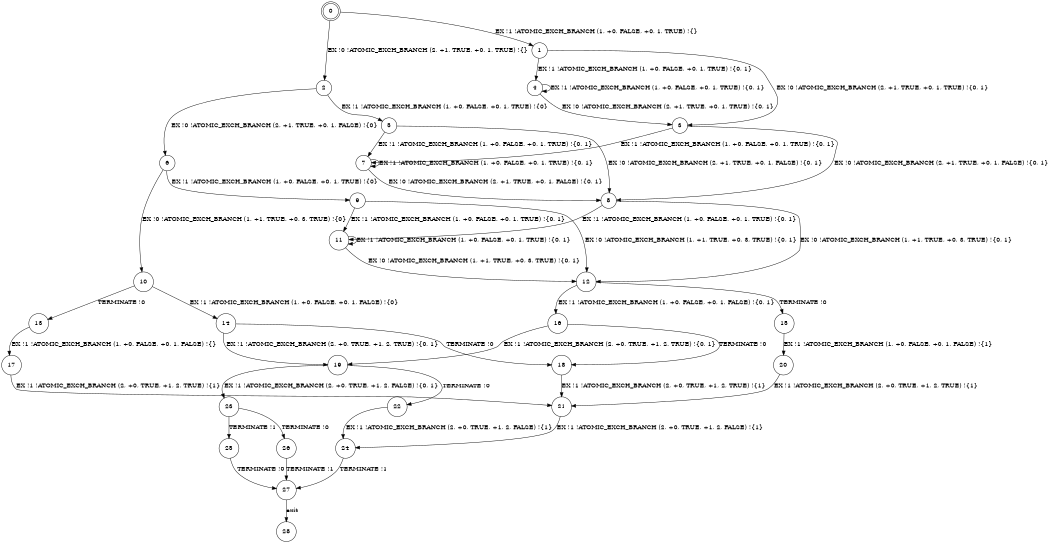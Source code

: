 digraph BCG {
size = "7, 10.5";
center = TRUE;
node [shape = circle];
0 [peripheries = 2];
0 -> 1 [label = "EX !1 !ATOMIC_EXCH_BRANCH (1, +0, FALSE, +0, 1, TRUE) !{}"];
0 -> 2 [label = "EX !0 !ATOMIC_EXCH_BRANCH (2, +1, TRUE, +0, 1, TRUE) !{}"];
1 -> 3 [label = "EX !0 !ATOMIC_EXCH_BRANCH (2, +1, TRUE, +0, 1, TRUE) !{0, 1}"];
1 -> 4 [label = "EX !1 !ATOMIC_EXCH_BRANCH (1, +0, FALSE, +0, 1, TRUE) !{0, 1}"];
2 -> 5 [label = "EX !1 !ATOMIC_EXCH_BRANCH (1, +0, FALSE, +0, 1, TRUE) !{0}"];
2 -> 6 [label = "EX !0 !ATOMIC_EXCH_BRANCH (2, +1, TRUE, +0, 1, FALSE) !{0}"];
3 -> 7 [label = "EX !1 !ATOMIC_EXCH_BRANCH (1, +0, FALSE, +0, 1, TRUE) !{0, 1}"];
3 -> 8 [label = "EX !0 !ATOMIC_EXCH_BRANCH (2, +1, TRUE, +0, 1, FALSE) !{0, 1}"];
4 -> 3 [label = "EX !0 !ATOMIC_EXCH_BRANCH (2, +1, TRUE, +0, 1, TRUE) !{0, 1}"];
4 -> 4 [label = "EX !1 !ATOMIC_EXCH_BRANCH (1, +0, FALSE, +0, 1, TRUE) !{0, 1}"];
5 -> 7 [label = "EX !1 !ATOMIC_EXCH_BRANCH (1, +0, FALSE, +0, 1, TRUE) !{0, 1}"];
5 -> 8 [label = "EX !0 !ATOMIC_EXCH_BRANCH (2, +1, TRUE, +0, 1, FALSE) !{0, 1}"];
6 -> 9 [label = "EX !1 !ATOMIC_EXCH_BRANCH (1, +0, FALSE, +0, 1, TRUE) !{0}"];
6 -> 10 [label = "EX !0 !ATOMIC_EXCH_BRANCH (1, +1, TRUE, +0, 3, TRUE) !{0}"];
7 -> 7 [label = "EX !1 !ATOMIC_EXCH_BRANCH (1, +0, FALSE, +0, 1, TRUE) !{0, 1}"];
7 -> 8 [label = "EX !0 !ATOMIC_EXCH_BRANCH (2, +1, TRUE, +0, 1, FALSE) !{0, 1}"];
8 -> 11 [label = "EX !1 !ATOMIC_EXCH_BRANCH (1, +0, FALSE, +0, 1, TRUE) !{0, 1}"];
8 -> 12 [label = "EX !0 !ATOMIC_EXCH_BRANCH (1, +1, TRUE, +0, 3, TRUE) !{0, 1}"];
9 -> 11 [label = "EX !1 !ATOMIC_EXCH_BRANCH (1, +0, FALSE, +0, 1, TRUE) !{0, 1}"];
9 -> 12 [label = "EX !0 !ATOMIC_EXCH_BRANCH (1, +1, TRUE, +0, 3, TRUE) !{0, 1}"];
10 -> 13 [label = "TERMINATE !0"];
10 -> 14 [label = "EX !1 !ATOMIC_EXCH_BRANCH (1, +0, FALSE, +0, 1, FALSE) !{0}"];
11 -> 11 [label = "EX !1 !ATOMIC_EXCH_BRANCH (1, +0, FALSE, +0, 1, TRUE) !{0, 1}"];
11 -> 12 [label = "EX !0 !ATOMIC_EXCH_BRANCH (1, +1, TRUE, +0, 3, TRUE) !{0, 1}"];
12 -> 15 [label = "TERMINATE !0"];
12 -> 16 [label = "EX !1 !ATOMIC_EXCH_BRANCH (1, +0, FALSE, +0, 1, FALSE) !{0, 1}"];
13 -> 17 [label = "EX !1 !ATOMIC_EXCH_BRANCH (1, +0, FALSE, +0, 1, FALSE) !{}"];
14 -> 18 [label = "TERMINATE !0"];
14 -> 19 [label = "EX !1 !ATOMIC_EXCH_BRANCH (2, +0, TRUE, +1, 2, TRUE) !{0, 1}"];
15 -> 20 [label = "EX !1 !ATOMIC_EXCH_BRANCH (1, +0, FALSE, +0, 1, FALSE) !{1}"];
16 -> 18 [label = "TERMINATE !0"];
16 -> 19 [label = "EX !1 !ATOMIC_EXCH_BRANCH (2, +0, TRUE, +1, 2, TRUE) !{0, 1}"];
17 -> 21 [label = "EX !1 !ATOMIC_EXCH_BRANCH (2, +0, TRUE, +1, 2, TRUE) !{1}"];
18 -> 21 [label = "EX !1 !ATOMIC_EXCH_BRANCH (2, +0, TRUE, +1, 2, TRUE) !{1}"];
19 -> 22 [label = "TERMINATE !0"];
19 -> 23 [label = "EX !1 !ATOMIC_EXCH_BRANCH (2, +0, TRUE, +1, 2, FALSE) !{0, 1}"];
20 -> 21 [label = "EX !1 !ATOMIC_EXCH_BRANCH (2, +0, TRUE, +1, 2, TRUE) !{1}"];
21 -> 24 [label = "EX !1 !ATOMIC_EXCH_BRANCH (2, +0, TRUE, +1, 2, FALSE) !{1}"];
22 -> 24 [label = "EX !1 !ATOMIC_EXCH_BRANCH (2, +0, TRUE, +1, 2, FALSE) !{1}"];
23 -> 25 [label = "TERMINATE !1"];
23 -> 26 [label = "TERMINATE !0"];
24 -> 27 [label = "TERMINATE !1"];
25 -> 27 [label = "TERMINATE !0"];
26 -> 27 [label = "TERMINATE !1"];
27 -> 28 [label = "exit"];
}
